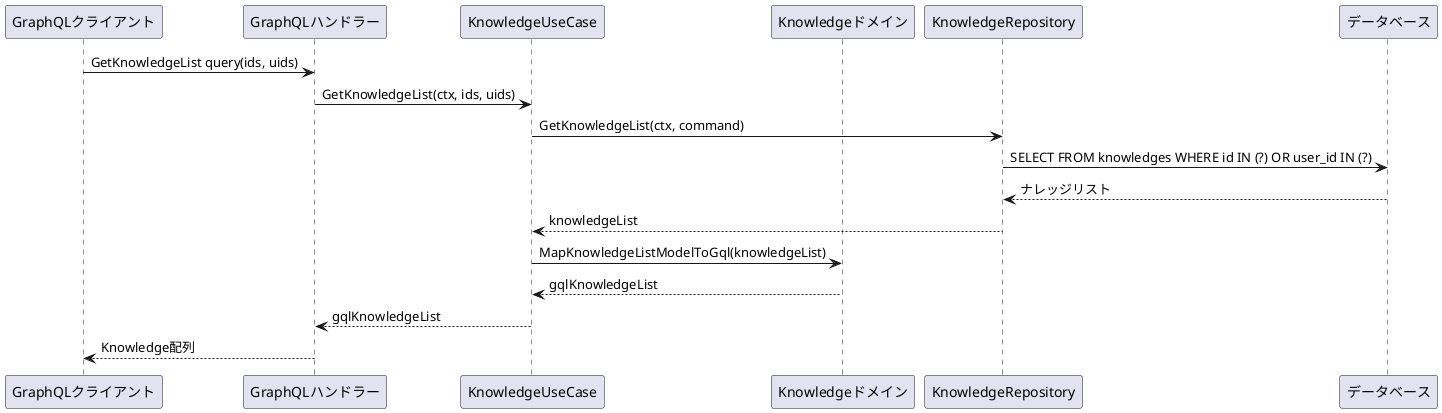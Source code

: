 @startuml GetKnowledgeList
participant "GraphQLクライアント" as Client
participant "GraphQLハンドラー" as Handler
participant "KnowledgeUseCase" as UseCase
participant "Knowledgeドメイン" as Domain
participant "KnowledgeRepository" as Repo
participant "データベース" as DB

Client -> Handler: GetKnowledgeList query(ids, uids)
Handler -> UseCase: GetKnowledgeList(ctx, ids, uids)

UseCase -> Repo: GetKnowledgeList(ctx, command)
Repo -> DB: SELECT FROM knowledges WHERE id IN (?) OR user_id IN (?)
DB --> Repo: ナレッジリスト
Repo --> UseCase: knowledgeList

UseCase -> Domain: MapKnowledgeListModelToGql(knowledgeList)
Domain --> UseCase: gqlKnowledgeList
UseCase --> Handler: gqlKnowledgeList
Handler --> Client: Knowledge配列
@enduml